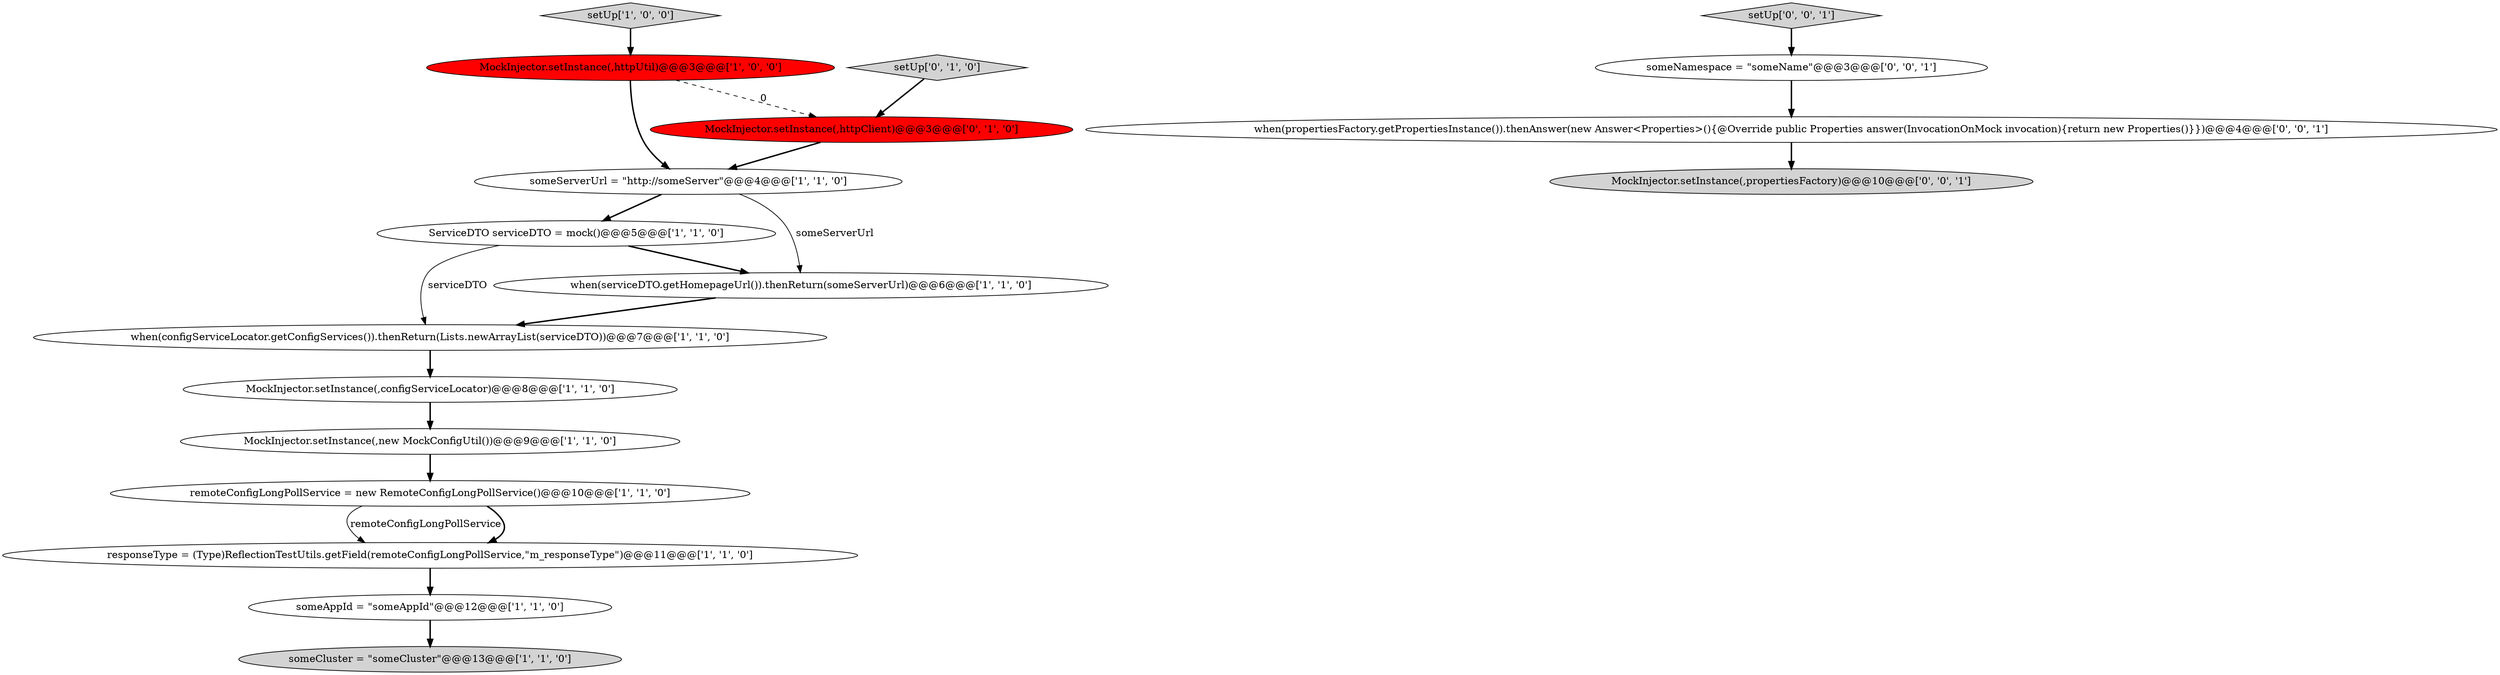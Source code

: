digraph {
11 [style = filled, label = "MockInjector.setInstance(,configServiceLocator)@@@8@@@['1', '1', '0']", fillcolor = white, shape = ellipse image = "AAA0AAABBB1BBB"];
9 [style = filled, label = "someCluster = \"someCluster\"@@@13@@@['1', '1', '0']", fillcolor = lightgray, shape = ellipse image = "AAA0AAABBB1BBB"];
13 [style = filled, label = "MockInjector.setInstance(,httpClient)@@@3@@@['0', '1', '0']", fillcolor = red, shape = ellipse image = "AAA1AAABBB2BBB"];
17 [style = filled, label = "setUp['0', '0', '1']", fillcolor = lightgray, shape = diamond image = "AAA0AAABBB3BBB"];
7 [style = filled, label = "responseType = (Type)ReflectionTestUtils.getField(remoteConfigLongPollService,\"m_responseType\")@@@11@@@['1', '1', '0']", fillcolor = white, shape = ellipse image = "AAA0AAABBB1BBB"];
15 [style = filled, label = "someNamespace = \"someName\"@@@3@@@['0', '0', '1']", fillcolor = white, shape = ellipse image = "AAA0AAABBB3BBB"];
14 [style = filled, label = "when(propertiesFactory.getPropertiesInstance()).thenAnswer(new Answer<Properties>(){@Override public Properties answer(InvocationOnMock invocation){return new Properties()}})@@@4@@@['0', '0', '1']", fillcolor = white, shape = ellipse image = "AAA0AAABBB3BBB"];
16 [style = filled, label = "MockInjector.setInstance(,propertiesFactory)@@@10@@@['0', '0', '1']", fillcolor = lightgray, shape = ellipse image = "AAA0AAABBB3BBB"];
5 [style = filled, label = "MockInjector.setInstance(,new MockConfigUtil())@@@9@@@['1', '1', '0']", fillcolor = white, shape = ellipse image = "AAA0AAABBB1BBB"];
2 [style = filled, label = "someServerUrl = \"http://someServer\"@@@4@@@['1', '1', '0']", fillcolor = white, shape = ellipse image = "AAA0AAABBB1BBB"];
1 [style = filled, label = "MockInjector.setInstance(,httpUtil)@@@3@@@['1', '0', '0']", fillcolor = red, shape = ellipse image = "AAA1AAABBB1BBB"];
12 [style = filled, label = "setUp['0', '1', '0']", fillcolor = lightgray, shape = diamond image = "AAA0AAABBB2BBB"];
8 [style = filled, label = "when(configServiceLocator.getConfigServices()).thenReturn(Lists.newArrayList(serviceDTO))@@@7@@@['1', '1', '0']", fillcolor = white, shape = ellipse image = "AAA0AAABBB1BBB"];
3 [style = filled, label = "ServiceDTO serviceDTO = mock()@@@5@@@['1', '1', '0']", fillcolor = white, shape = ellipse image = "AAA0AAABBB1BBB"];
6 [style = filled, label = "setUp['1', '0', '0']", fillcolor = lightgray, shape = diamond image = "AAA0AAABBB1BBB"];
0 [style = filled, label = "when(serviceDTO.getHomepageUrl()).thenReturn(someServerUrl)@@@6@@@['1', '1', '0']", fillcolor = white, shape = ellipse image = "AAA0AAABBB1BBB"];
4 [style = filled, label = "remoteConfigLongPollService = new RemoteConfigLongPollService()@@@10@@@['1', '1', '0']", fillcolor = white, shape = ellipse image = "AAA0AAABBB1BBB"];
10 [style = filled, label = "someAppId = \"someAppId\"@@@12@@@['1', '1', '0']", fillcolor = white, shape = ellipse image = "AAA0AAABBB1BBB"];
14->16 [style = bold, label=""];
6->1 [style = bold, label=""];
12->13 [style = bold, label=""];
11->5 [style = bold, label=""];
17->15 [style = bold, label=""];
1->2 [style = bold, label=""];
5->4 [style = bold, label=""];
10->9 [style = bold, label=""];
2->0 [style = solid, label="someServerUrl"];
3->8 [style = solid, label="serviceDTO"];
4->7 [style = solid, label="remoteConfigLongPollService"];
15->14 [style = bold, label=""];
8->11 [style = bold, label=""];
7->10 [style = bold, label=""];
4->7 [style = bold, label=""];
3->0 [style = bold, label=""];
2->3 [style = bold, label=""];
0->8 [style = bold, label=""];
13->2 [style = bold, label=""];
1->13 [style = dashed, label="0"];
}
